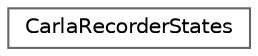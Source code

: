 digraph "类继承关系图"
{
 // INTERACTIVE_SVG=YES
 // LATEX_PDF_SIZE
  bgcolor="transparent";
  edge [fontname=Helvetica,fontsize=10,labelfontname=Helvetica,labelfontsize=10];
  node [fontname=Helvetica,fontsize=10,shape=box,height=0.2,width=0.4];
  rankdir="LR";
  Node0 [id="Node000000",label="CarlaRecorderStates",height=0.2,width=0.4,color="grey40", fillcolor="white", style="filled",URL="$d2/da3/classCarlaRecorderStates.html",tooltip=" "];
}
